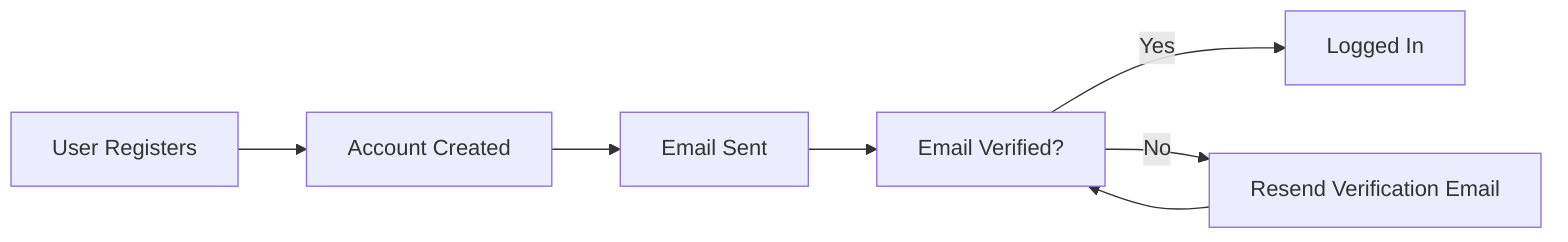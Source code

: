 graph LR
A[User Registers] --> B[Account Created]
B --> C[Email Sent]
C --> D[Email Verified?]
D -->|Yes| E[Logged In]
D -->|No| F[Resend Verification Email]
F --> D